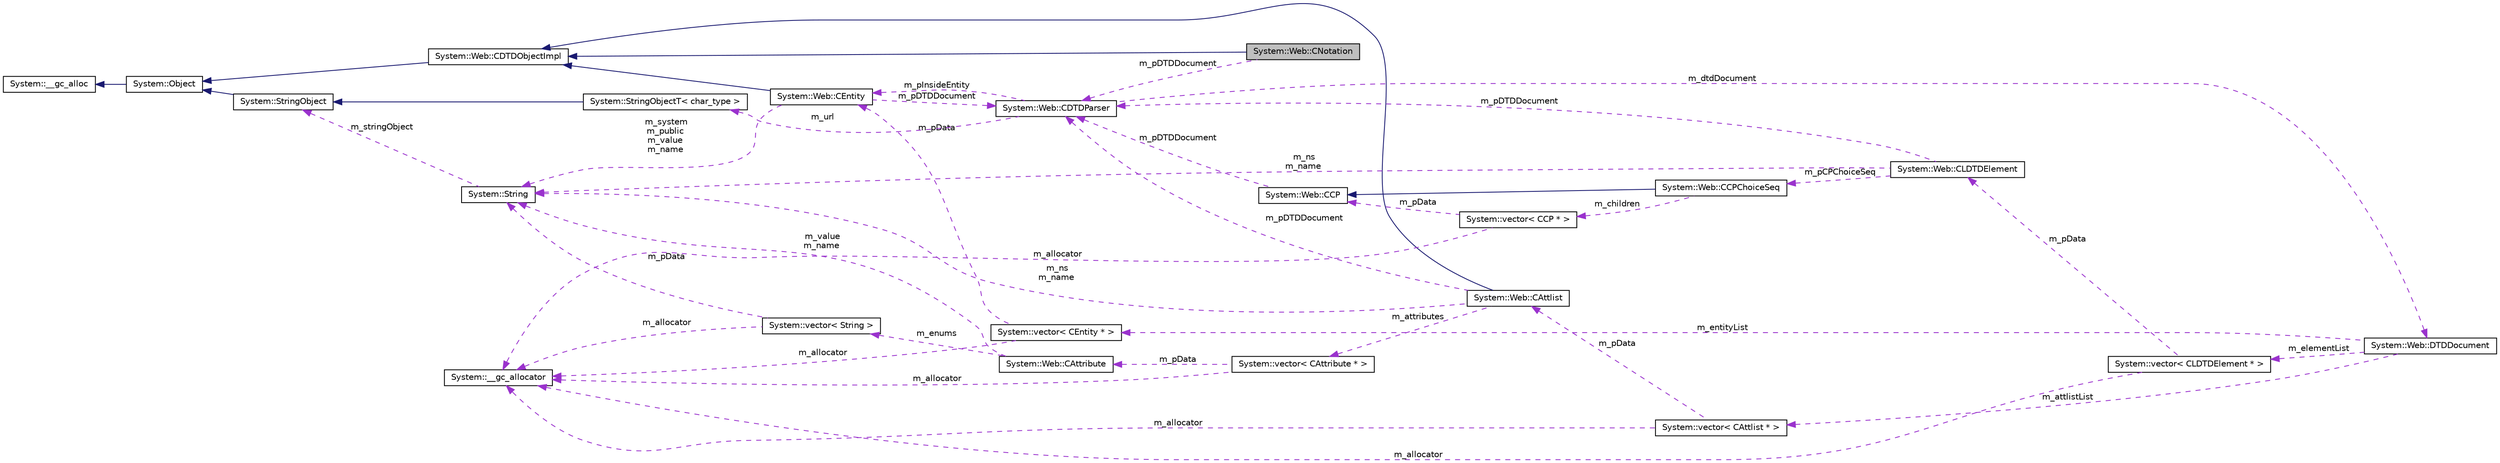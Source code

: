 digraph G
{
  edge [fontname="Helvetica",fontsize="10",labelfontname="Helvetica",labelfontsize="10"];
  node [fontname="Helvetica",fontsize="10",shape=record];
  rankdir="LR";
  Node1 [label="System::Web::CNotation",height=0.2,width=0.4,color="black", fillcolor="grey75", style="filled" fontcolor="black"];
  Node2 -> Node1 [dir="back",color="midnightblue",fontsize="10",style="solid",fontname="Helvetica"];
  Node2 [label="System::Web::CDTDObjectImpl",height=0.2,width=0.4,color="black", fillcolor="white", style="filled",URL="$class_system_1_1_web_1_1_c_d_t_d_object_impl.html"];
  Node3 -> Node2 [dir="back",color="midnightblue",fontsize="10",style="solid",fontname="Helvetica"];
  Node3 [label="System::Object",height=0.2,width=0.4,color="black", fillcolor="white", style="filled",URL="$class_system_1_1_object.html"];
  Node4 -> Node3 [dir="back",color="midnightblue",fontsize="10",style="solid",fontname="Helvetica"];
  Node4 [label="System::__gc_alloc",height=0.2,width=0.4,color="black", fillcolor="white", style="filled",URL="$class_system_1_1____gc__alloc.html"];
  Node5 -> Node1 [dir="back",color="darkorchid3",fontsize="10",style="dashed",label=" m_pDTDDocument" ,fontname="Helvetica"];
  Node5 [label="System::Web::CDTDParser",height=0.2,width=0.4,color="black", fillcolor="white", style="filled",URL="$class_system_1_1_web_1_1_c_d_t_d_parser.html"];
  Node6 -> Node5 [dir="back",color="darkorchid3",fontsize="10",style="dashed",label=" m_dtdDocument" ,fontname="Helvetica"];
  Node6 [label="System::Web::DTDDocument",height=0.2,width=0.4,color="black", fillcolor="white", style="filled",URL="$class_system_1_1_web_1_1_d_t_d_document.html"];
  Node7 -> Node6 [dir="back",color="darkorchid3",fontsize="10",style="dashed",label=" m_entityList" ,fontname="Helvetica"];
  Node7 [label="System::vector\< CEntity * \>",height=0.2,width=0.4,color="black", fillcolor="white", style="filled",URL="$class_system_1_1vector.html"];
  Node8 -> Node7 [dir="back",color="darkorchid3",fontsize="10",style="dashed",label=" m_allocator" ,fontname="Helvetica"];
  Node8 [label="System::__gc_allocator",height=0.2,width=0.4,color="black", fillcolor="white", style="filled",URL="$class_system_1_1____gc__allocator.html"];
  Node9 -> Node7 [dir="back",color="darkorchid3",fontsize="10",style="dashed",label=" m_pData" ,fontname="Helvetica"];
  Node9 [label="System::Web::CEntity",height=0.2,width=0.4,color="black", fillcolor="white", style="filled",URL="$class_system_1_1_web_1_1_c_entity.html"];
  Node2 -> Node9 [dir="back",color="midnightblue",fontsize="10",style="solid",fontname="Helvetica"];
  Node5 -> Node9 [dir="back",color="darkorchid3",fontsize="10",style="dashed",label=" m_pDTDDocument" ,fontname="Helvetica"];
  Node10 -> Node9 [dir="back",color="darkorchid3",fontsize="10",style="dashed",label=" m_system\nm_public\nm_value\nm_name" ,fontname="Helvetica"];
  Node10 [label="System::String",height=0.2,width=0.4,color="black", fillcolor="white", style="filled",URL="$class_system_1_1_string.html"];
  Node11 -> Node10 [dir="back",color="darkorchid3",fontsize="10",style="dashed",label=" m_stringObject" ,fontname="Helvetica"];
  Node11 [label="System::StringObject",height=0.2,width=0.4,color="black", fillcolor="white", style="filled",URL="$class_system_1_1_string_object.html"];
  Node3 -> Node11 [dir="back",color="midnightblue",fontsize="10",style="solid",fontname="Helvetica"];
  Node12 -> Node6 [dir="back",color="darkorchid3",fontsize="10",style="dashed",label=" m_elementList" ,fontname="Helvetica"];
  Node12 [label="System::vector\< CLDTDElement * \>",height=0.2,width=0.4,color="black", fillcolor="white", style="filled",URL="$class_system_1_1vector.html"];
  Node8 -> Node12 [dir="back",color="darkorchid3",fontsize="10",style="dashed",label=" m_allocator" ,fontname="Helvetica"];
  Node13 -> Node12 [dir="back",color="darkorchid3",fontsize="10",style="dashed",label=" m_pData" ,fontname="Helvetica"];
  Node13 [label="System::Web::CLDTDElement",height=0.2,width=0.4,color="black", fillcolor="white", style="filled",URL="$class_system_1_1_web_1_1_c_l_d_t_d_element.html"];
  Node5 -> Node13 [dir="back",color="darkorchid3",fontsize="10",style="dashed",label=" m_pDTDDocument" ,fontname="Helvetica"];
  Node10 -> Node13 [dir="back",color="darkorchid3",fontsize="10",style="dashed",label=" m_ns\nm_name" ,fontname="Helvetica"];
  Node14 -> Node13 [dir="back",color="darkorchid3",fontsize="10",style="dashed",label=" m_pCPChoiceSeq" ,fontname="Helvetica"];
  Node14 [label="System::Web::CCPChoiceSeq",height=0.2,width=0.4,color="black", fillcolor="white", style="filled",URL="$class_system_1_1_web_1_1_c_c_p_choice_seq.html"];
  Node15 -> Node14 [dir="back",color="midnightblue",fontsize="10",style="solid",fontname="Helvetica"];
  Node15 [label="System::Web::CCP",height=0.2,width=0.4,color="black", fillcolor="white", style="filled",URL="$class_system_1_1_web_1_1_c_c_p.html"];
  Node5 -> Node15 [dir="back",color="darkorchid3",fontsize="10",style="dashed",label=" m_pDTDDocument" ,fontname="Helvetica"];
  Node16 -> Node14 [dir="back",color="darkorchid3",fontsize="10",style="dashed",label=" m_children" ,fontname="Helvetica"];
  Node16 [label="System::vector\< CCP * \>",height=0.2,width=0.4,color="black", fillcolor="white", style="filled",URL="$class_system_1_1vector.html"];
  Node15 -> Node16 [dir="back",color="darkorchid3",fontsize="10",style="dashed",label=" m_pData" ,fontname="Helvetica"];
  Node8 -> Node16 [dir="back",color="darkorchid3",fontsize="10",style="dashed",label=" m_allocator" ,fontname="Helvetica"];
  Node17 -> Node6 [dir="back",color="darkorchid3",fontsize="10",style="dashed",label=" m_attlistList" ,fontname="Helvetica"];
  Node17 [label="System::vector\< CAttlist * \>",height=0.2,width=0.4,color="black", fillcolor="white", style="filled",URL="$class_system_1_1vector.html"];
  Node8 -> Node17 [dir="back",color="darkorchid3",fontsize="10",style="dashed",label=" m_allocator" ,fontname="Helvetica"];
  Node18 -> Node17 [dir="back",color="darkorchid3",fontsize="10",style="dashed",label=" m_pData" ,fontname="Helvetica"];
  Node18 [label="System::Web::CAttlist",height=0.2,width=0.4,color="black", fillcolor="white", style="filled",URL="$class_system_1_1_web_1_1_c_attlist.html"];
  Node2 -> Node18 [dir="back",color="midnightblue",fontsize="10",style="solid",fontname="Helvetica"];
  Node5 -> Node18 [dir="back",color="darkorchid3",fontsize="10",style="dashed",label=" m_pDTDDocument" ,fontname="Helvetica"];
  Node10 -> Node18 [dir="back",color="darkorchid3",fontsize="10",style="dashed",label=" m_ns\nm_name" ,fontname="Helvetica"];
  Node19 -> Node18 [dir="back",color="darkorchid3",fontsize="10",style="dashed",label=" m_attributes" ,fontname="Helvetica"];
  Node19 [label="System::vector\< CAttribute * \>",height=0.2,width=0.4,color="black", fillcolor="white", style="filled",URL="$class_system_1_1vector.html"];
  Node8 -> Node19 [dir="back",color="darkorchid3",fontsize="10",style="dashed",label=" m_allocator" ,fontname="Helvetica"];
  Node20 -> Node19 [dir="back",color="darkorchid3",fontsize="10",style="dashed",label=" m_pData" ,fontname="Helvetica"];
  Node20 [label="System::Web::CAttribute",height=0.2,width=0.4,color="black", fillcolor="white", style="filled",URL="$class_system_1_1_web_1_1_c_attribute.html"];
  Node10 -> Node20 [dir="back",color="darkorchid3",fontsize="10",style="dashed",label=" m_value\nm_name" ,fontname="Helvetica"];
  Node21 -> Node20 [dir="back",color="darkorchid3",fontsize="10",style="dashed",label=" m_enums" ,fontname="Helvetica"];
  Node21 [label="System::vector\< String \>",height=0.2,width=0.4,color="black", fillcolor="white", style="filled",URL="$class_system_1_1vector.html"];
  Node8 -> Node21 [dir="back",color="darkorchid3",fontsize="10",style="dashed",label=" m_allocator" ,fontname="Helvetica"];
  Node10 -> Node21 [dir="back",color="darkorchid3",fontsize="10",style="dashed",label=" m_pData" ,fontname="Helvetica"];
  Node9 -> Node5 [dir="back",color="darkorchid3",fontsize="10",style="dashed",label=" m_pInsideEntity" ,fontname="Helvetica"];
  Node22 -> Node5 [dir="back",color="darkorchid3",fontsize="10",style="dashed",label=" m_url" ,fontname="Helvetica"];
  Node22 [label="System::StringObjectT\< char_type \>",height=0.2,width=0.4,color="black", fillcolor="white", style="filled",URL="$class_system_1_1_string_object_t.html"];
  Node11 -> Node22 [dir="back",color="midnightblue",fontsize="10",style="solid",fontname="Helvetica"];
}
